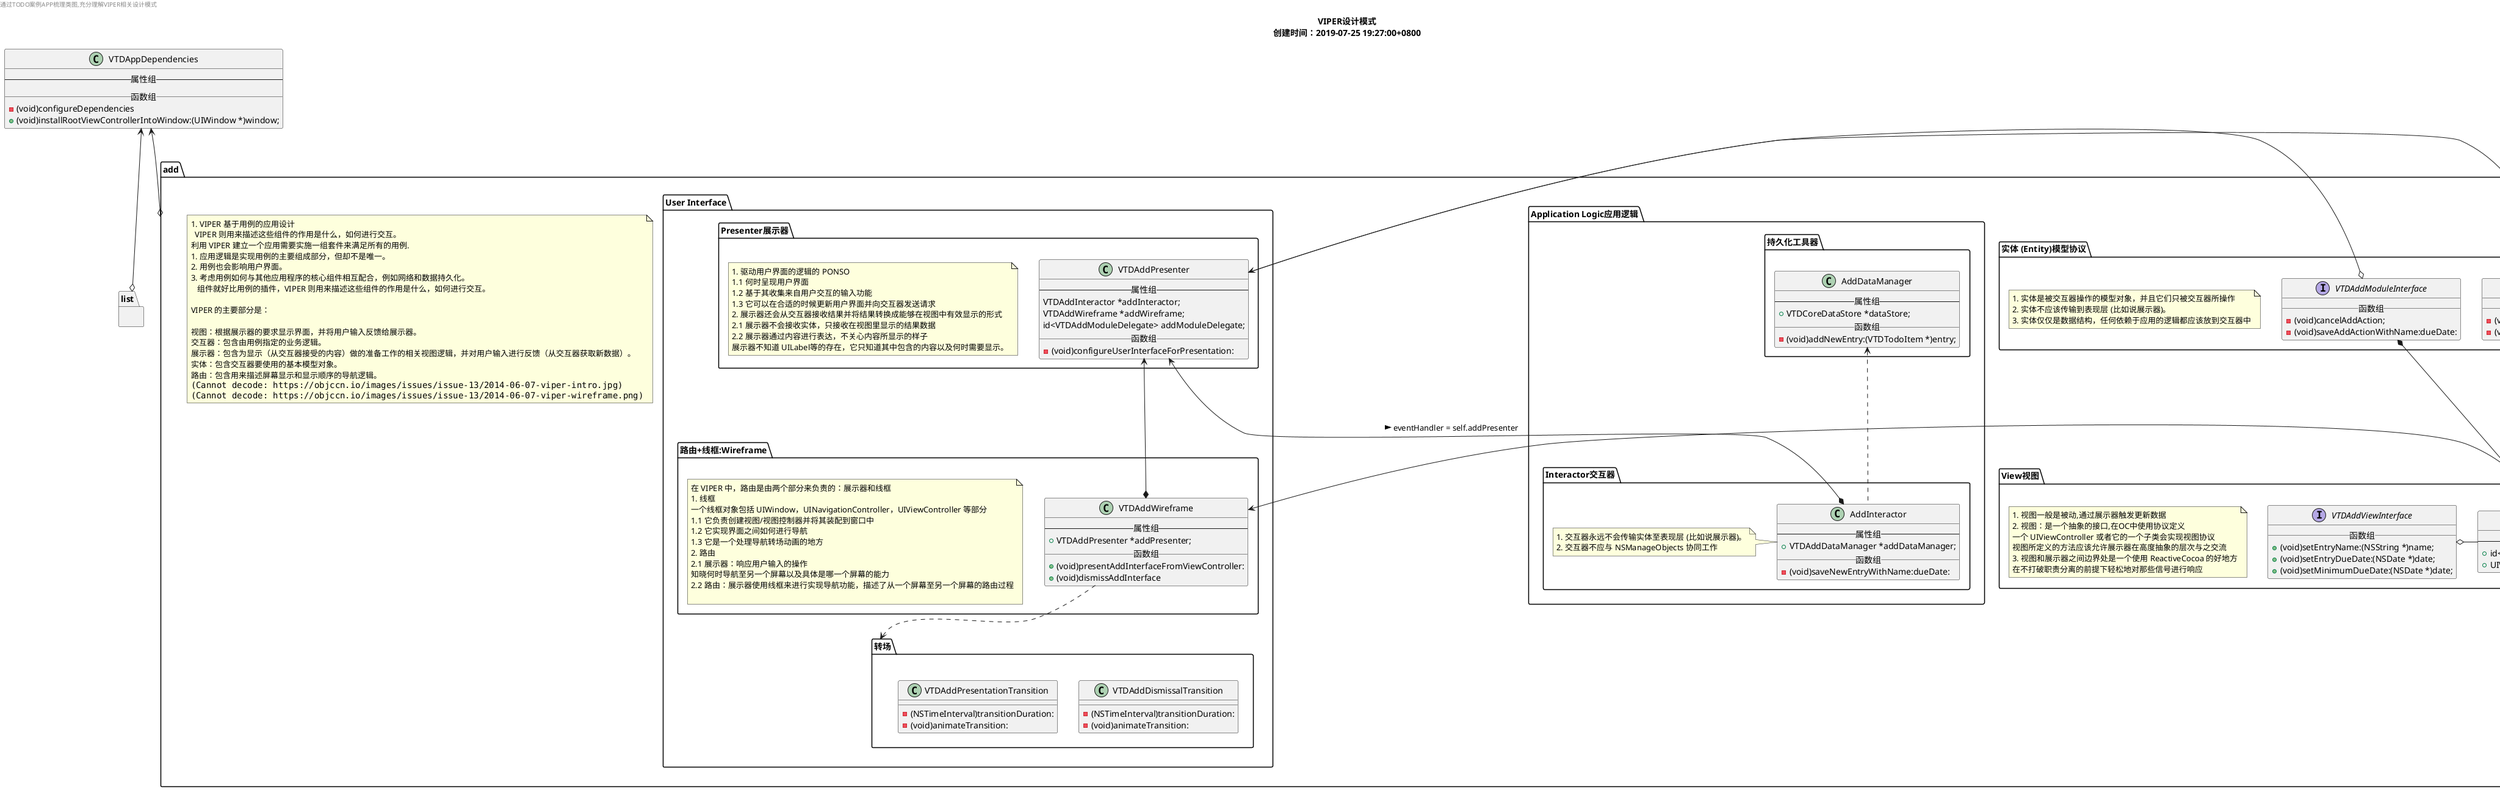 @startuml
page 1x1
title
        VIPER设计模式
        创建时间：2019-07-25 19:27:00+0800
        endtitle
        left header
                通过TODO案例APP梳理类图,充分理解VIPER相关设计模式
        endheader
        class "VTDAppDependencies" as VTDAppDependencies {
                --属性组 --
                __ 函数组__
                - (void)configureDependencies
                + (void)installRootViewControllerIntoWindow:(UIWindow *)window;
        }
        add o-up-> VTDAppDependencies
        list o-up-> VTDAppDependencies
        package "TODO清单" as list{
        }
        package "新建TODO" as add {

                note as images
                # VIPER 基于用例的应用设计
                  VIPER 则用来描述这些组件的作用是什么，如何进行交互。
                利用 VIPER 建立一个应用需要实施一组套件来满足所有的用例.
                1. 应用逻辑是实现用例的主要组成部分，但却不是唯一。
                2. 用例也会影响用户界面。
                3. 考虑用例如何与其他应用程序的核心组件相互配合，例如网络和数据持久化。
                   组件就好比用例的插件，VIPER 则用来描述这些组件的作用是什么，如何进行交互。
                
                VIPER 的主要部分是：

                视图：根据展示器的要求显示界面，并将用户输入反馈给展示器。
                交互器：包含由用例指定的业务逻辑。
                展示器：包含为显示（从交互器接受的内容）做的准备工作的相关视图逻辑，并对用户输入进行反馈（从交互器获取新数据）。
                实体：包含交互器要使用的基本模型对象。
                路由：包含用来描述屏幕显示和显示顺序的导航逻辑。
                <img:https://objccn.io/images/issues/issue-13/2014-06-07-viper-intro.jpg>
                <img:https://objccn.io/images/issues/issue-13/2014-06-07-viper-wireframe.png>
        end note

        package "Application Logic应用逻辑" as logic{

                package "Interactor交互器" as Interactor {
                        class "AddInteractor" as AddInteractor{
                                --属性组 --
                                + VTDAddDataManager *addDataManager;
                                __ 函数组__
                                - (void)saveNewEntryWithName:dueDate:
                        }
                        note left of AddInteractor
                                1. 交互器永远不会传输实体至表现层 (比如说展示器)。
                                2. 交互器不应与 NSManageObjects 协同工作
                        end note

                }
                'package，node，folder，frame，cloud，database'
                package "持久化工具器" as Manager{
                        class "AddDataManager" {
                                --属性组 --
                                + VTDCoreDataStore *dataStore;
                                __ 函数组__
                                - (void)addNewEntry:(VTDTodoItem *)entry;
                        }
                }
                AddInteractor ..up> AddDataManager
        }
        package "实体 (Entity)模型协议" as Models{
                interface "VTDAddModuleDelegate"{
                        __ 函数组__
                        - (void)addModuleDidCancelAddAction;
                        - (void)addModuleDidSaveAddAction;
                }
                interface "VTDAddModuleInterface"{
                        __ 函数组__
                        - (void)cancelAddAction;
                        - (void)saveAddActionWithName:dueDate:
                }
                note as ModelsNote
                1. 实体是被交互器操作的模型对象，并且它们只被交互器所操作
                2. 实体不应该传输到表现层 (比如说展示器)。
                3. 实体仅仅是数据结构，任何依赖于应用的逻辑都应该放到交互器中
        end note
}
package "View视图" as View{
        class "VTDAddViewController" as  VTDAddViewController{
                --属性组 --
                + id<VTDAddModuleInterface> eventHandler;
                + UIView *transitioningBackgroundView;
        }

        interface "VTDAddViewInterface" as VTDAddViewInterface{
                __ 函数组 __
                + (void)setEntryName:(NSString *)name;
                + (void)setEntryDueDate:(NSDate *)date;
                + (void)setMinimumDueDate:(NSDate *)date;
        }
        VTDAddViewInterface o-right VTDAddViewController
        VTDAddModuleInterface *--> VTDAddViewController
        note as Viewnote
        1. 视图一般是被动,通过展示器触发更新数据
        2. 视图：是一个抽象的接口,在OC中使用协议定义
        一个 UIViewController 或者它的一个子类会实现视图协议
        视图所定义的方法应该允许展示器在高度抽象的层次与之交流
        3. 视图和展示器之间边界处是一个使用 ReactiveCocoa 的好地方
        在不打破职责分离的前提下轻松地对那些信号进行响应
end note
}


package "User Interface" as userIn {
package "Presenter展示器" as Presenter{
        class "VTDAddPresenter" as VTDAddPresenter {
                --属性组 --
                VTDAddInteractor *addInteractor;
                VTDAddWireframe *addWireframe;
                id<VTDAddModuleDelegate> addModuleDelegate;
                __函数组__
                - (void)configureUserInterfaceForPresentation:
        }
        VTDAddModuleInterface o-- VTDAddPresenter
        VTDAddModuleDelegate *-up-> VTDAddPresenter
        AddInteractor *-up-> VTDAddPresenter
        note as PresenterNote
        1. 驱动用户界面的逻辑的 PONSO
        1.1 何时呈现用户界面
        1.2 基于其收集来自用户交互的输入功能
        1.3 它可以在合适的时候更新用户界面并向交互器发送请求
        2. 展示器还会从交互器接收结果并将结果转换成能够在视图中有效显示的形式
        2.1 展示器不会接收实体，只接收在视图里显示的结果数据
        2.2 展示器通过内容进行表达，不关心内容所显示的样子
        展示器不知道 UILabel等的存在，它只知道其中包含的内容以及何时需要显示。
end note
}

package "转场" as Transition{
class "VTDAddDismissalTransition" as VTDAddDismissalTransition {
        - (NSTimeInterval)transitionDuration:
        - (void)animateTransition:
}
class "VTDAddPresentationTransition" as VTDAddPresentationTransition {

        - (NSTimeInterval)transitionDuration:
        - (void)animateTransition:
}
}

package "路由+线框:Wireframe" as Wireframe{
class "VTDAddWireframe"{
        -- 属性组 --
        + VTDAddPresenter *addPresenter;
        __ 函数组 __
        + (void)presentAddInterfaceFromViewController:
        + (void)dismissAddInterface
}
VTDAddWireframe ..> Transition
VTDAddWireframe *-up-> VTDAddPresenter
VTDAddViewController *-> VTDAddWireframe:eventHandler = self.addPresenter <
note as WireframeNote
在 VIPER 中，路由是由两个部分来负责的：展示器和线框
1. 线框
一个线框对象包括 UIWindow，UINavigationController，UIViewController 等部分
1.1 它负责创建视图/视图控制器并将其装配到窗口中
1.2 它实现界面之间如何进行导航
1.3 它是一个处理导航转场动画的地方
2. 路由
2.1 展示器：响应用户输入的操作
知晓何时导航至另一个屏幕以及具体是哪一个屏幕的能力
2.2 路由：展示器使用线框来进行实现导航功能，描述了从一个屏幕至另一个屏幕的路由过程

end note
}

}

}


@enduml
